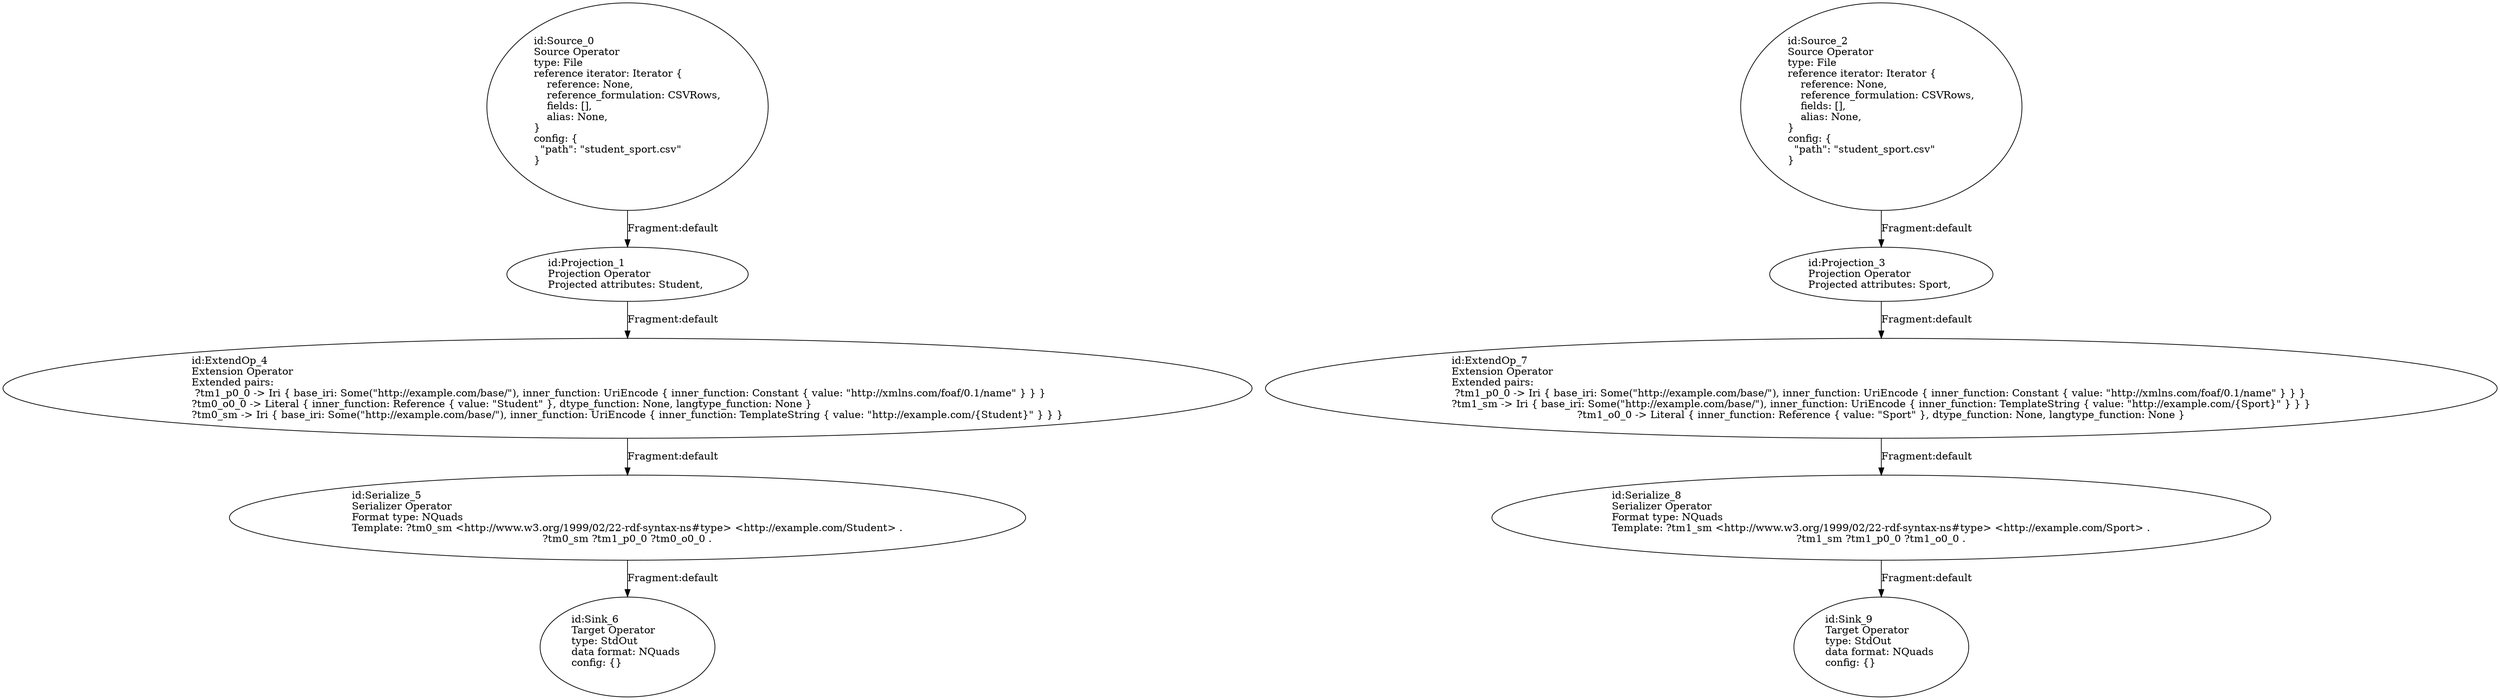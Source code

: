 digraph {
    0 [ label = "id:Source_0 \lSource Operator\ltype: File \lreference iterator: Iterator {\l    reference: None,\l    reference_formulation: CSVRows,\l    fields: [],\l    alias: None,\l} \lconfig: {\l  \"path\": \"student_sport.csv\"\l}\l             " ]
    1 [ label = "id:Projection_1 \lProjection Operator\lProjected attributes: Student, " ]
    2 [ label = "id:Source_2 \lSource Operator\ltype: File \lreference iterator: Iterator {\l    reference: None,\l    reference_formulation: CSVRows,\l    fields: [],\l    alias: None,\l} \lconfig: {\l  \"path\": \"student_sport.csv\"\l}\l             " ]
    3 [ label = "id:Projection_3 \lProjection Operator\lProjected attributes: Sport, " ]
    4 [ label = "id:ExtendOp_4 \lExtension Operator\lExtended pairs: \l ?tm1_p0_0 -> Iri { base_iri: Some(\"http://example.com/base/\"), inner_function: UriEncode { inner_function: Constant { value: \"http://xmlns.com/foaf/0.1/name\" } } }\l?tm0_o0_0 -> Literal { inner_function: Reference { value: \"Student\" }, dtype_function: None, langtype_function: None }\l?tm0_sm -> Iri { base_iri: Some(\"http://example.com/base/\"), inner_function: UriEncode { inner_function: TemplateString { value: \"http://example.com/{Student}\" } } }" ]
    5 [ label = "id:Serialize_5 \lSerializer Operator\lFormat type: NQuads\lTemplate: ?tm0_sm <http://www.w3.org/1999/02/22-rdf-syntax-ns#type> <http://example.com/Student> .\l?tm0_sm ?tm1_p0_0 ?tm0_o0_0 ." ]
    6 [ label = "id:Sink_6 \lTarget Operator\ltype: StdOut \ldata format: NQuads \lconfig: {}\l             " ]
    7 [ label = "id:ExtendOp_7 \lExtension Operator\lExtended pairs: \l ?tm1_p0_0 -> Iri { base_iri: Some(\"http://example.com/base/\"), inner_function: UriEncode { inner_function: Constant { value: \"http://xmlns.com/foaf/0.1/name\" } } }\l?tm1_sm -> Iri { base_iri: Some(\"http://example.com/base/\"), inner_function: UriEncode { inner_function: TemplateString { value: \"http://example.com/{Sport}\" } } }\l?tm1_o0_0 -> Literal { inner_function: Reference { value: \"Sport\" }, dtype_function: None, langtype_function: None }" ]
    8 [ label = "id:Serialize_8 \lSerializer Operator\lFormat type: NQuads\lTemplate: ?tm1_sm <http://www.w3.org/1999/02/22-rdf-syntax-ns#type> <http://example.com/Sport> .\l?tm1_sm ?tm1_p0_0 ?tm1_o0_0 ." ]
    9 [ label = "id:Sink_9 \lTarget Operator\ltype: StdOut \ldata format: NQuads \lconfig: {}\l             " ]
    0 -> 1 [ label = "Fragment:default" ]
    2 -> 3 [ label = "Fragment:default" ]
    1 -> 4 [ label = "Fragment:default" ]
    4 -> 5 [ label = "Fragment:default" ]
    5 -> 6 [ label = "Fragment:default" ]
    3 -> 7 [ label = "Fragment:default" ]
    7 -> 8 [ label = "Fragment:default" ]
    8 -> 9 [ label = "Fragment:default" ]
}
